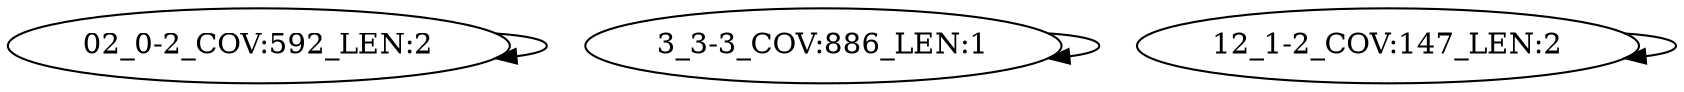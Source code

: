 digraph G {
    "02_0-2_COV:592_LEN:2" -> "02_0-2_COV:592_LEN:2";
    "3_3-3_COV:886_LEN:1" -> "3_3-3_COV:886_LEN:1";
    "12_1-2_COV:147_LEN:2" -> "12_1-2_COV:147_LEN:2";
}
